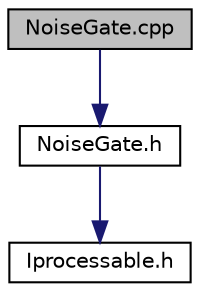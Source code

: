 digraph "NoiseGate.cpp"
{
  edge [fontname="Helvetica",fontsize="10",labelfontname="Helvetica",labelfontsize="10"];
  node [fontname="Helvetica",fontsize="10",shape=record];
  Node0 [label="NoiseGate.cpp",height=0.2,width=0.4,color="black", fillcolor="grey75", style="filled", fontcolor="black"];
  Node0 -> Node1 [color="midnightblue",fontsize="10",style="solid",fontname="Helvetica"];
  Node1 [label="NoiseGate.h",height=0.2,width=0.4,color="black", fillcolor="white", style="filled",URL="$d5/d88/NoiseGate_8h.html"];
  Node1 -> Node2 [color="midnightblue",fontsize="10",style="solid",fontname="Helvetica"];
  Node2 [label="Iprocessable.h",height=0.2,width=0.4,color="black", fillcolor="white", style="filled",URL="$d2/dc1/Iprocessable_8h.html"];
}
